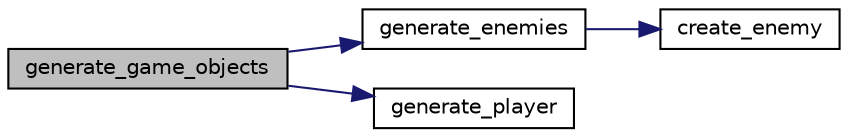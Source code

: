 digraph "generate_game_objects"
{
 // LATEX_PDF_SIZE
  edge [fontname="Helvetica",fontsize="10",labelfontname="Helvetica",labelfontsize="10"];
  node [fontname="Helvetica",fontsize="10",shape=record];
  rankdir="LR";
  Node1 [label="generate_game_objects",height=0.2,width=0.4,color="black", fillcolor="grey75", style="filled", fontcolor="black",tooltip="Generates all game objects to be used by the game."];
  Node1 -> Node2 [color="midnightblue",fontsize="10",style="solid",fontname="Helvetica"];
  Node2 [label="generate_enemies",height=0.2,width=0.4,color="black", fillcolor="white", style="filled",URL="$group__logic.html#gab6633ecc352d296a27e6b975043c86bf",tooltip="Initializes the enemy array, with the correct values for each object."];
  Node2 -> Node3 [color="midnightblue",fontsize="10",style="solid",fontname="Helvetica"];
  Node3 [label="create_enemy",height=0.2,width=0.4,color="black", fillcolor="white", style="filled",URL="$group__logic.html#gaeaa48a43dfc8592a47c63e08de926ef1",tooltip="Creates an enemy object based on some parameters, dinamically alocating memory, and returns a pointer..."];
  Node1 -> Node4 [color="midnightblue",fontsize="10",style="solid",fontname="Helvetica"];
  Node4 [label="generate_player",height=0.2,width=0.4,color="black", fillcolor="white", style="filled",URL="$group__logic.html#ga1ec384d736679d5bb53a15e9804bffbb",tooltip="Generates the player object, with the correct values."];
}
